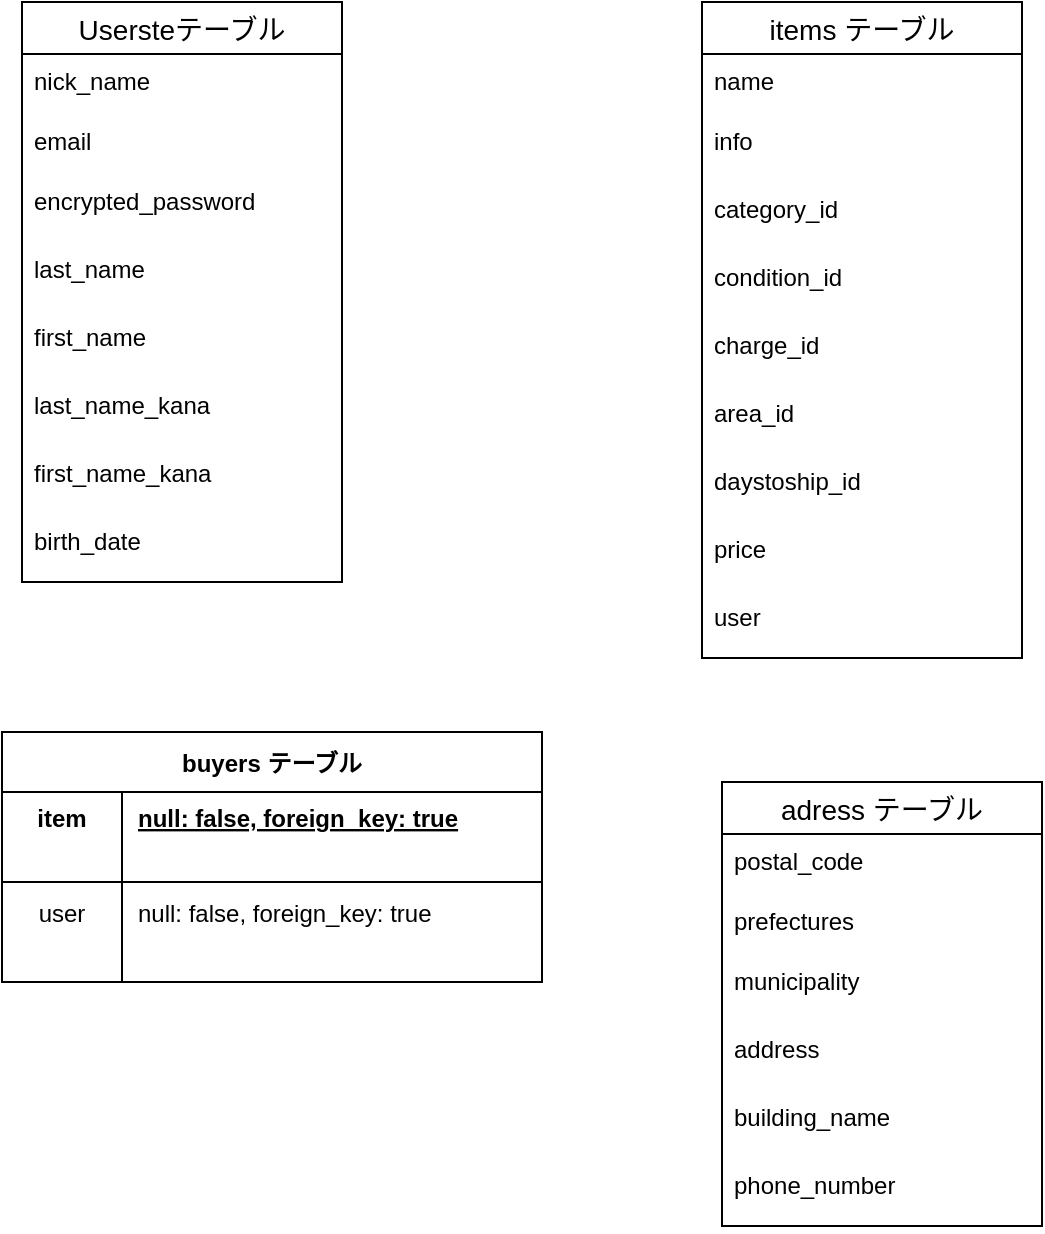 <mxfile version="13.10.0" type="embed">
    <diagram id="zzqZxzsKxkpHFRJoEkmx" name="Page-1">
        <mxGraphModel dx="607" dy="541" grid="1" gridSize="10" guides="1" tooltips="1" connect="1" arrows="1" fold="1" page="1" pageScale="1" pageWidth="827" pageHeight="1169" math="0" shadow="0">
            <root>
                <mxCell id="0"/>
                <mxCell id="1" parent="0"/>
                <mxCell id="336" value="Usersteテーブル" style="swimlane;fontStyle=0;childLayout=stackLayout;horizontal=1;startSize=26;horizontalStack=0;resizeParent=1;resizeParentMax=0;resizeLast=0;collapsible=1;marginBottom=0;align=center;fontSize=14;" vertex="1" parent="1">
                    <mxGeometry x="60" y="70" width="160" height="290" as="geometry"/>
                </mxCell>
                <mxCell id="337" value="nick_name" style="text;strokeColor=none;fillColor=none;spacingLeft=4;spacingRight=4;overflow=hidden;rotatable=0;points=[[0,0.5],[1,0.5]];portConstraint=eastwest;fontSize=12;" vertex="1" parent="336">
                    <mxGeometry y="26" width="160" height="30" as="geometry"/>
                </mxCell>
                <mxCell id="338" value="email " style="text;strokeColor=none;fillColor=none;spacingLeft=4;spacingRight=4;overflow=hidden;rotatable=0;points=[[0,0.5],[1,0.5]];portConstraint=eastwest;fontSize=12;" vertex="1" parent="336">
                    <mxGeometry y="56" width="160" height="30" as="geometry"/>
                </mxCell>
                <mxCell id="339" value="encrypted_password" style="text;strokeColor=none;fillColor=none;spacingLeft=4;spacingRight=4;overflow=hidden;rotatable=0;points=[[0,0.5],[1,0.5]];portConstraint=eastwest;fontSize=12;" vertex="1" parent="336">
                    <mxGeometry y="86" width="160" height="34" as="geometry"/>
                </mxCell>
                <mxCell id="340" value=" last_name" style="text;strokeColor=none;fillColor=none;spacingLeft=4;spacingRight=4;overflow=hidden;rotatable=0;points=[[0,0.5],[1,0.5]];portConstraint=eastwest;fontSize=12;" vertex="1" parent="336">
                    <mxGeometry y="120" width="160" height="34" as="geometry"/>
                </mxCell>
                <mxCell id="341" value="first_name" style="text;strokeColor=none;fillColor=none;spacingLeft=4;spacingRight=4;overflow=hidden;rotatable=0;points=[[0,0.5],[1,0.5]];portConstraint=eastwest;fontSize=12;" vertex="1" parent="336">
                    <mxGeometry y="154" width="160" height="34" as="geometry"/>
                </mxCell>
                <mxCell id="343" value="last_name_kana" style="text;strokeColor=none;fillColor=none;spacingLeft=4;spacingRight=4;overflow=hidden;rotatable=0;points=[[0,0.5],[1,0.5]];portConstraint=eastwest;fontSize=12;" vertex="1" parent="336">
                    <mxGeometry y="188" width="160" height="34" as="geometry"/>
                </mxCell>
                <mxCell id="349" value="first_name_kana" style="text;strokeColor=none;fillColor=none;spacingLeft=4;spacingRight=4;overflow=hidden;rotatable=0;points=[[0,0.5],[1,0.5]];portConstraint=eastwest;fontSize=12;" vertex="1" parent="336">
                    <mxGeometry y="222" width="160" height="34" as="geometry"/>
                </mxCell>
                <mxCell id="350" value="birth_date" style="text;strokeColor=none;fillColor=none;spacingLeft=4;spacingRight=4;overflow=hidden;rotatable=0;points=[[0,0.5],[1,0.5]];portConstraint=eastwest;fontSize=12;" vertex="1" parent="336">
                    <mxGeometry y="256" width="160" height="34" as="geometry"/>
                </mxCell>
                <mxCell id="351" value="items テーブル" style="swimlane;fontStyle=0;childLayout=stackLayout;horizontal=1;startSize=26;horizontalStack=0;resizeParent=1;resizeParentMax=0;resizeLast=0;collapsible=1;marginBottom=0;align=center;fontSize=14;" vertex="1" parent="1">
                    <mxGeometry x="400" y="70" width="160" height="328" as="geometry"/>
                </mxCell>
                <mxCell id="352" value="name" style="text;strokeColor=none;fillColor=none;spacingLeft=4;spacingRight=4;overflow=hidden;rotatable=0;points=[[0,0.5],[1,0.5]];portConstraint=eastwest;fontSize=12;" vertex="1" parent="351">
                    <mxGeometry y="26" width="160" height="30" as="geometry"/>
                </mxCell>
                <mxCell id="355" value="info " style="text;strokeColor=none;fillColor=none;spacingLeft=4;spacingRight=4;overflow=hidden;rotatable=0;points=[[0,0.5],[1,0.5]];portConstraint=eastwest;fontSize=12;" vertex="1" parent="351">
                    <mxGeometry y="56" width="160" height="34" as="geometry"/>
                </mxCell>
                <mxCell id="356" value="category_id" style="text;strokeColor=none;fillColor=none;spacingLeft=4;spacingRight=4;overflow=hidden;rotatable=0;points=[[0,0.5],[1,0.5]];portConstraint=eastwest;fontSize=12;" vertex="1" parent="351">
                    <mxGeometry y="90" width="160" height="34" as="geometry"/>
                </mxCell>
                <mxCell id="357" value="condition_id" style="text;strokeColor=none;fillColor=none;spacingLeft=4;spacingRight=4;overflow=hidden;rotatable=0;points=[[0,0.5],[1,0.5]];portConstraint=eastwest;fontSize=12;" vertex="1" parent="351">
                    <mxGeometry y="124" width="160" height="34" as="geometry"/>
                </mxCell>
                <mxCell id="358" value="charge_id" style="text;strokeColor=none;fillColor=none;spacingLeft=4;spacingRight=4;overflow=hidden;rotatable=0;points=[[0,0.5],[1,0.5]];portConstraint=eastwest;fontSize=12;" vertex="1" parent="351">
                    <mxGeometry y="158" width="160" height="34" as="geometry"/>
                </mxCell>
                <mxCell id="359" value="area_id" style="text;strokeColor=none;fillColor=none;spacingLeft=4;spacingRight=4;overflow=hidden;rotatable=0;points=[[0,0.5],[1,0.5]];portConstraint=eastwest;fontSize=12;" vertex="1" parent="351">
                    <mxGeometry y="192" width="160" height="34" as="geometry"/>
                </mxCell>
                <mxCell id="360" value="daystoship_id" style="text;strokeColor=none;fillColor=none;spacingLeft=4;spacingRight=4;overflow=hidden;rotatable=0;points=[[0,0.5],[1,0.5]];portConstraint=eastwest;fontSize=12;" vertex="1" parent="351">
                    <mxGeometry y="226" width="160" height="34" as="geometry"/>
                </mxCell>
                <mxCell id="361" value="price" style="text;strokeColor=none;fillColor=none;spacingLeft=4;spacingRight=4;overflow=hidden;rotatable=0;points=[[0,0.5],[1,0.5]];portConstraint=eastwest;fontSize=12;" vertex="1" parent="351">
                    <mxGeometry y="260" width="160" height="34" as="geometry"/>
                </mxCell>
                <mxCell id="362" value="user" style="text;strokeColor=none;fillColor=none;spacingLeft=4;spacingRight=4;overflow=hidden;rotatable=0;points=[[0,0.5],[1,0.5]];portConstraint=eastwest;fontSize=12;" vertex="1" parent="351">
                    <mxGeometry y="294" width="160" height="34" as="geometry"/>
                </mxCell>
                <mxCell id="363" value="buyers テーブル" style="shape=table;startSize=30;container=1;collapsible=1;childLayout=tableLayout;fixedRows=1;rowLines=0;fontStyle=1;align=center;resizeLast=1;" vertex="1" parent="1">
                    <mxGeometry x="50" y="435" width="270" height="125" as="geometry"/>
                </mxCell>
                <mxCell id="364" value="" style="shape=partialRectangle;collapsible=0;dropTarget=0;pointerEvents=0;fillColor=none;top=0;left=0;bottom=0;right=0;points=[[0,0.5],[1,0.5]];portConstraint=eastwest;" vertex="1" parent="363">
                    <mxGeometry y="30" width="270" height="25" as="geometry"/>
                </mxCell>
                <mxCell id="365" value="item " style="shape=partialRectangle;connectable=0;fillColor=none;top=0;left=0;bottom=0;right=0;fontStyle=1;overflow=hidden;" vertex="1" parent="364">
                    <mxGeometry width="60" height="25" as="geometry"/>
                </mxCell>
                <mxCell id="366" value="null: false, foreign_key: true " style="shape=partialRectangle;connectable=0;fillColor=none;top=0;left=0;bottom=0;right=0;align=left;spacingLeft=6;fontStyle=5;overflow=hidden;" vertex="1" parent="364">
                    <mxGeometry x="60" width="210" height="25" as="geometry"/>
                </mxCell>
                <mxCell id="367" value="" style="shape=partialRectangle;collapsible=0;dropTarget=0;pointerEvents=0;fillColor=none;top=0;left=0;bottom=1;right=0;points=[[0,0.5],[1,0.5]];portConstraint=eastwest;" vertex="1" parent="363">
                    <mxGeometry y="55" width="270" height="20" as="geometry"/>
                </mxCell>
                <mxCell id="368" value="" style="shape=partialRectangle;connectable=0;fillColor=none;top=0;left=0;bottom=0;right=0;fontStyle=1;overflow=hidden;" vertex="1" parent="367">
                    <mxGeometry width="60" height="20" as="geometry"/>
                </mxCell>
                <mxCell id="369" value="" style="shape=partialRectangle;connectable=0;fillColor=none;top=0;left=0;bottom=0;right=0;align=left;spacingLeft=6;fontStyle=5;overflow=hidden;" vertex="1" parent="367">
                    <mxGeometry x="60" width="210" height="20" as="geometry"/>
                </mxCell>
                <mxCell id="370" value="" style="shape=partialRectangle;collapsible=0;dropTarget=0;pointerEvents=0;fillColor=none;top=0;left=0;bottom=0;right=0;points=[[0,0.5],[1,0.5]];portConstraint=eastwest;" vertex="1" parent="363">
                    <mxGeometry y="75" width="270" height="30" as="geometry"/>
                </mxCell>
                <mxCell id="371" value="user " style="shape=partialRectangle;connectable=0;fillColor=none;top=0;left=0;bottom=0;right=0;editable=1;overflow=hidden;" vertex="1" parent="370">
                    <mxGeometry width="60" height="30" as="geometry"/>
                </mxCell>
                <mxCell id="372" value="null: false, foreign_key: true" style="shape=partialRectangle;connectable=0;fillColor=none;top=0;left=0;bottom=0;right=0;align=left;spacingLeft=6;overflow=hidden;" vertex="1" parent="370">
                    <mxGeometry x="60" width="210" height="30" as="geometry"/>
                </mxCell>
                <mxCell id="373" value="" style="shape=partialRectangle;collapsible=0;dropTarget=0;pointerEvents=0;fillColor=none;top=0;left=0;bottom=0;right=0;points=[[0,0.5],[1,0.5]];portConstraint=eastwest;" vertex="1" parent="363">
                    <mxGeometry y="105" width="270" height="20" as="geometry"/>
                </mxCell>
                <mxCell id="374" value="" style="shape=partialRectangle;connectable=0;fillColor=none;top=0;left=0;bottom=0;right=0;editable=1;overflow=hidden;" vertex="1" parent="373">
                    <mxGeometry width="60" height="20" as="geometry"/>
                </mxCell>
                <mxCell id="375" value="" style="shape=partialRectangle;connectable=0;fillColor=none;top=0;left=0;bottom=0;right=0;align=left;spacingLeft=6;overflow=hidden;" vertex="1" parent="373">
                    <mxGeometry x="60" width="210" height="20" as="geometry"/>
                </mxCell>
                <mxCell id="377" value="adress テーブル" style="swimlane;fontStyle=0;childLayout=stackLayout;horizontal=1;startSize=26;horizontalStack=0;resizeParent=1;resizeParentMax=0;resizeLast=0;collapsible=1;marginBottom=0;align=center;fontSize=14;" vertex="1" parent="1">
                    <mxGeometry x="410" y="460" width="160" height="222" as="geometry"/>
                </mxCell>
                <mxCell id="378" value="postal_code" style="text;strokeColor=none;fillColor=none;spacingLeft=4;spacingRight=4;overflow=hidden;rotatable=0;points=[[0,0.5],[1,0.5]];portConstraint=eastwest;fontSize=12;" vertex="1" parent="377">
                    <mxGeometry y="26" width="160" height="30" as="geometry"/>
                </mxCell>
                <mxCell id="379" value="prefectures" style="text;strokeColor=none;fillColor=none;spacingLeft=4;spacingRight=4;overflow=hidden;rotatable=0;points=[[0,0.5],[1,0.5]];portConstraint=eastwest;fontSize=12;" vertex="1" parent="377">
                    <mxGeometry y="56" width="160" height="30" as="geometry"/>
                </mxCell>
                <mxCell id="380" value="municipality" style="text;strokeColor=none;fillColor=none;spacingLeft=4;spacingRight=4;overflow=hidden;rotatable=0;points=[[0,0.5],[1,0.5]];portConstraint=eastwest;fontSize=12;" vertex="1" parent="377">
                    <mxGeometry y="86" width="160" height="34" as="geometry"/>
                </mxCell>
                <mxCell id="381" value="address" style="text;strokeColor=none;fillColor=none;spacingLeft=4;spacingRight=4;overflow=hidden;rotatable=0;points=[[0,0.5],[1,0.5]];portConstraint=eastwest;fontSize=12;" vertex="1" parent="377">
                    <mxGeometry y="120" width="160" height="34" as="geometry"/>
                </mxCell>
                <mxCell id="382" value="building_name" style="text;strokeColor=none;fillColor=none;spacingLeft=4;spacingRight=4;overflow=hidden;rotatable=0;points=[[0,0.5],[1,0.5]];portConstraint=eastwest;fontSize=12;" vertex="1" parent="377">
                    <mxGeometry y="154" width="160" height="34" as="geometry"/>
                </mxCell>
                <mxCell id="383" value="phone_number" style="text;strokeColor=none;fillColor=none;spacingLeft=4;spacingRight=4;overflow=hidden;rotatable=0;points=[[0,0.5],[1,0.5]];portConstraint=eastwest;fontSize=12;" vertex="1" parent="377">
                    <mxGeometry y="188" width="160" height="34" as="geometry"/>
                </mxCell>
            </root>
        </mxGraphModel>
    </diagram>
</mxfile>